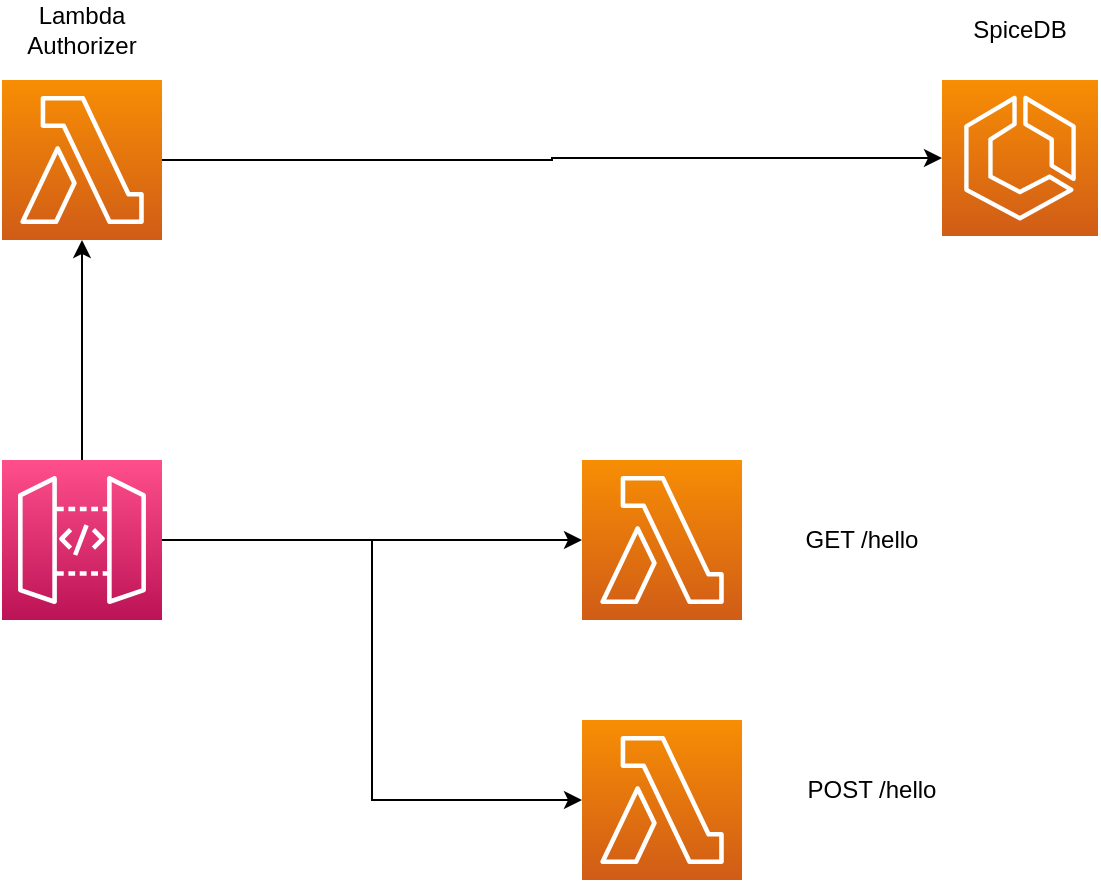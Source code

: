 <mxfile version="20.2.7" type="device"><diagram id="dD728JdUMkiROI7XZxNq" name="ページ1"><mxGraphModel dx="1487" dy="960" grid="1" gridSize="10" guides="1" tooltips="1" connect="1" arrows="1" fold="1" page="1" pageScale="1" pageWidth="1169" pageHeight="827" math="0" shadow="0"><root><mxCell id="0"/><mxCell id="1" parent="0"/><mxCell id="M0bB69qO4lPUgwXlxSMh-8" style="edgeStyle=orthogonalEdgeStyle;rounded=0;orthogonalLoop=1;jettySize=auto;html=1;entryX=0;entryY=0.5;entryDx=0;entryDy=0;entryPerimeter=0;" edge="1" parent="1" source="M0bB69qO4lPUgwXlxSMh-1" target="M0bB69qO4lPUgwXlxSMh-3"><mxGeometry relative="1" as="geometry"/></mxCell><mxCell id="M0bB69qO4lPUgwXlxSMh-1" value="" style="sketch=0;points=[[0,0,0],[0.25,0,0],[0.5,0,0],[0.75,0,0],[1,0,0],[0,1,0],[0.25,1,0],[0.5,1,0],[0.75,1,0],[1,1,0],[0,0.25,0],[0,0.5,0],[0,0.75,0],[1,0.25,0],[1,0.5,0],[1,0.75,0]];outlineConnect=0;fontColor=#232F3E;gradientColor=#F78E04;gradientDirection=north;fillColor=#D05C17;strokeColor=#ffffff;dashed=0;verticalLabelPosition=bottom;verticalAlign=top;align=center;html=1;fontSize=12;fontStyle=0;aspect=fixed;shape=mxgraph.aws4.resourceIcon;resIcon=mxgraph.aws4.lambda;" vertex="1" parent="1"><mxGeometry x="270" y="180" width="80" height="80" as="geometry"/></mxCell><mxCell id="M0bB69qO4lPUgwXlxSMh-5" style="edgeStyle=orthogonalEdgeStyle;rounded=0;orthogonalLoop=1;jettySize=auto;html=1;entryX=0.5;entryY=1;entryDx=0;entryDy=0;entryPerimeter=0;" edge="1" parent="1" source="M0bB69qO4lPUgwXlxSMh-2" target="M0bB69qO4lPUgwXlxSMh-1"><mxGeometry relative="1" as="geometry"/></mxCell><mxCell id="M0bB69qO4lPUgwXlxSMh-10" style="edgeStyle=orthogonalEdgeStyle;rounded=0;orthogonalLoop=1;jettySize=auto;html=1;entryX=0;entryY=0.5;entryDx=0;entryDy=0;entryPerimeter=0;" edge="1" parent="1" source="M0bB69qO4lPUgwXlxSMh-2" target="M0bB69qO4lPUgwXlxSMh-9"><mxGeometry relative="1" as="geometry"/></mxCell><mxCell id="M0bB69qO4lPUgwXlxSMh-12" style="edgeStyle=orthogonalEdgeStyle;rounded=0;orthogonalLoop=1;jettySize=auto;html=1;entryX=0;entryY=0.5;entryDx=0;entryDy=0;entryPerimeter=0;" edge="1" parent="1" source="M0bB69qO4lPUgwXlxSMh-2" target="M0bB69qO4lPUgwXlxSMh-11"><mxGeometry relative="1" as="geometry"/></mxCell><mxCell id="M0bB69qO4lPUgwXlxSMh-2" value="" style="sketch=0;points=[[0,0,0],[0.25,0,0],[0.5,0,0],[0.75,0,0],[1,0,0],[0,1,0],[0.25,1,0],[0.5,1,0],[0.75,1,0],[1,1,0],[0,0.25,0],[0,0.5,0],[0,0.75,0],[1,0.25,0],[1,0.5,0],[1,0.75,0]];outlineConnect=0;fontColor=#232F3E;gradientColor=#FF4F8B;gradientDirection=north;fillColor=#BC1356;strokeColor=#ffffff;dashed=0;verticalLabelPosition=bottom;verticalAlign=top;align=center;html=1;fontSize=12;fontStyle=0;aspect=fixed;shape=mxgraph.aws4.resourceIcon;resIcon=mxgraph.aws4.api_gateway;" vertex="1" parent="1"><mxGeometry x="270" y="370" width="80" height="80" as="geometry"/></mxCell><mxCell id="M0bB69qO4lPUgwXlxSMh-3" value="" style="sketch=0;points=[[0,0,0],[0.25,0,0],[0.5,0,0],[0.75,0,0],[1,0,0],[0,1,0],[0.25,1,0],[0.5,1,0],[0.75,1,0],[1,1,0],[0,0.25,0],[0,0.5,0],[0,0.75,0],[1,0.25,0],[1,0.5,0],[1,0.75,0]];outlineConnect=0;fontColor=#232F3E;gradientColor=#F78E04;gradientDirection=north;fillColor=#D05C17;strokeColor=#ffffff;dashed=0;verticalLabelPosition=bottom;verticalAlign=top;align=center;html=1;fontSize=12;fontStyle=0;aspect=fixed;shape=mxgraph.aws4.resourceIcon;resIcon=mxgraph.aws4.ecs;" vertex="1" parent="1"><mxGeometry x="740" y="180" width="78" height="78" as="geometry"/></mxCell><mxCell id="M0bB69qO4lPUgwXlxSMh-6" value="SpiceDB" style="text;html=1;strokeColor=none;fillColor=none;align=center;verticalAlign=middle;whiteSpace=wrap;rounded=0;" vertex="1" parent="1"><mxGeometry x="749" y="140" width="60" height="30" as="geometry"/></mxCell><mxCell id="M0bB69qO4lPUgwXlxSMh-7" value="Lambda Authorizer" style="text;html=1;strokeColor=none;fillColor=none;align=center;verticalAlign=middle;whiteSpace=wrap;rounded=0;" vertex="1" parent="1"><mxGeometry x="280" y="140" width="60" height="30" as="geometry"/></mxCell><mxCell id="M0bB69qO4lPUgwXlxSMh-9" value="" style="sketch=0;points=[[0,0,0],[0.25,0,0],[0.5,0,0],[0.75,0,0],[1,0,0],[0,1,0],[0.25,1,0],[0.5,1,0],[0.75,1,0],[1,1,0],[0,0.25,0],[0,0.5,0],[0,0.75,0],[1,0.25,0],[1,0.5,0],[1,0.75,0]];outlineConnect=0;fontColor=#232F3E;gradientColor=#F78E04;gradientDirection=north;fillColor=#D05C17;strokeColor=#ffffff;dashed=0;verticalLabelPosition=bottom;verticalAlign=top;align=center;html=1;fontSize=12;fontStyle=0;aspect=fixed;shape=mxgraph.aws4.resourceIcon;resIcon=mxgraph.aws4.lambda;" vertex="1" parent="1"><mxGeometry x="560" y="370" width="80" height="80" as="geometry"/></mxCell><mxCell id="M0bB69qO4lPUgwXlxSMh-11" value="" style="sketch=0;points=[[0,0,0],[0.25,0,0],[0.5,0,0],[0.75,0,0],[1,0,0],[0,1,0],[0.25,1,0],[0.5,1,0],[0.75,1,0],[1,1,0],[0,0.25,0],[0,0.5,0],[0,0.75,0],[1,0.25,0],[1,0.5,0],[1,0.75,0]];outlineConnect=0;fontColor=#232F3E;gradientColor=#F78E04;gradientDirection=north;fillColor=#D05C17;strokeColor=#ffffff;dashed=0;verticalLabelPosition=bottom;verticalAlign=top;align=center;html=1;fontSize=12;fontStyle=0;aspect=fixed;shape=mxgraph.aws4.resourceIcon;resIcon=mxgraph.aws4.lambda;" vertex="1" parent="1"><mxGeometry x="560" y="500" width="80" height="80" as="geometry"/></mxCell><mxCell id="M0bB69qO4lPUgwXlxSMh-13" value="GET /hello" style="text;html=1;strokeColor=none;fillColor=none;align=center;verticalAlign=middle;whiteSpace=wrap;rounded=0;" vertex="1" parent="1"><mxGeometry x="670" y="395" width="60" height="30" as="geometry"/></mxCell><mxCell id="M0bB69qO4lPUgwXlxSMh-14" value="POST /hello" style="text;html=1;strokeColor=none;fillColor=none;align=center;verticalAlign=middle;whiteSpace=wrap;rounded=0;" vertex="1" parent="1"><mxGeometry x="665" y="520" width="80" height="30" as="geometry"/></mxCell></root></mxGraphModel></diagram></mxfile>